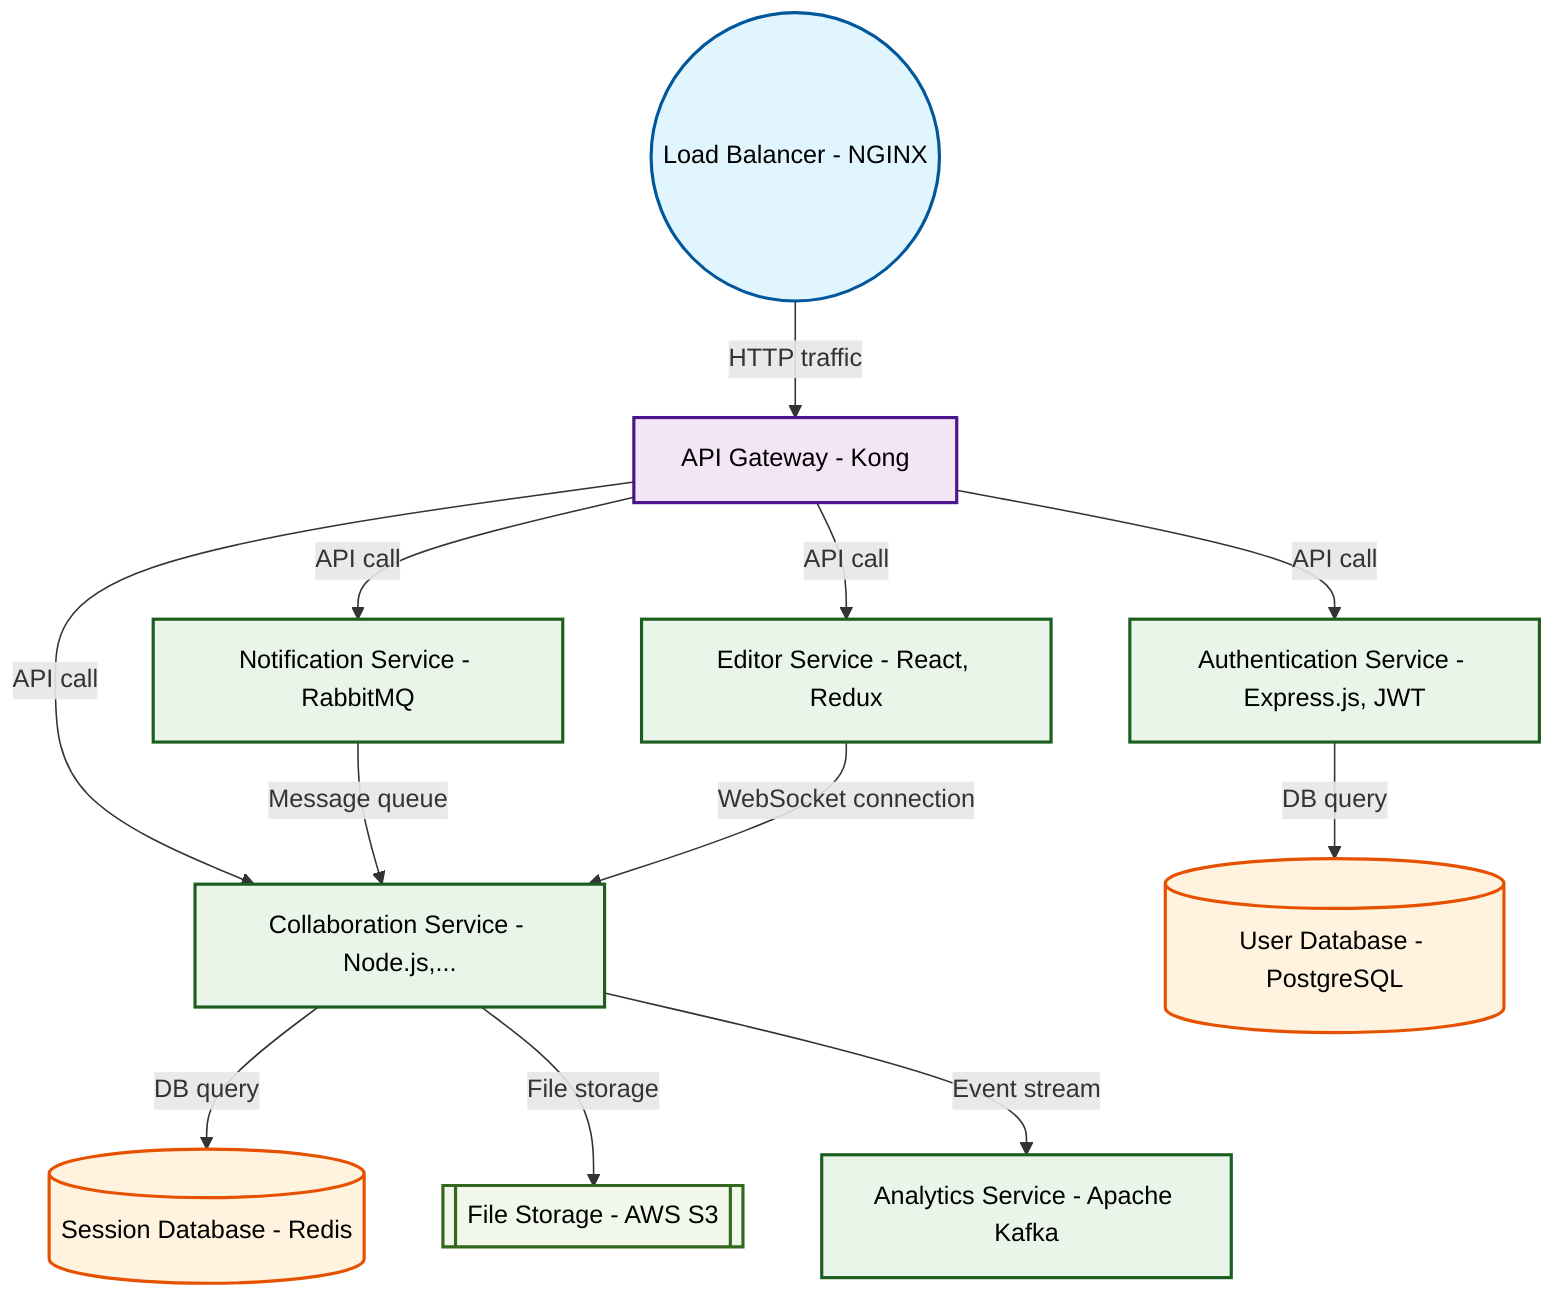 graph TB

    %% Professional Software Architecture Styling
    classDef userInterface fill:#e1f5fe,stroke:#01579b,stroke-width:2px,color:#000
    classDef apiLayer fill:#f3e5f5,stroke:#4a148c,stroke-width:2px,color:#000
    classDef service fill:#e8f5e8,stroke:#1b5e20,stroke-width:2px,color:#000
    classDef database fill:#fff3e0,stroke:#e65100,stroke-width:2px,color:#000
    classDef cache fill:#fce4ec,stroke:#880e4f,stroke-width:2px,color:#000
    classDef external fill:#f1f8e9,stroke:#33691e,stroke-width:2px,color:#000

    lb1((Load Balancer - NGINX))
    api_gateway[API Gateway - Kong]
    auth_service[Authentication Service - Express.js, JWT]
    collab_service[Collaboration Service - Node.js,...]
    editor_service[Editor Service - React, Redux]
    notification_service[Notification Service - RabbitMQ]
    user_db[(User Database - PostgreSQL)]
    session_db[(Session Database - Redis)]
    file_storage[[File Storage - AWS S3]]
    analytics_service[Analytics Service - Apache Kafka]

    lb1 -->|HTTP traffic| api_gateway
    api_gateway -->|API call| auth_service
    api_gateway -->|API call| collab_service
    api_gateway -->|API call| editor_service
    api_gateway -->|API call| notification_service
    auth_service -->|DB query| user_db
    collab_service -->|DB query| session_db
    collab_service -->|File storage| file_storage
    notification_service -->|Message queue| collab_service
    collab_service -->|Event stream| analytics_service
    editor_service -->|WebSocket connection| collab_service

    class lb1 userInterface
    class api_gateway apiLayer
    class auth_service service
    class collab_service service
    class editor_service service
    class notification_service service
    class user_db database
    class session_db database
    class file_storage external
    class analytics_service service